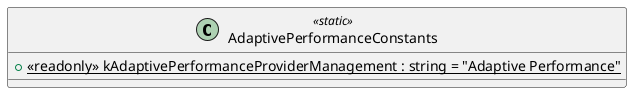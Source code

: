 @startuml
class AdaptivePerformanceConstants <<static>> {
    + {static} <<readonly>> kAdaptivePerformanceProviderManagement : string = "Adaptive Performance"
}
@enduml

